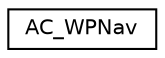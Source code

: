 digraph "Graphical Class Hierarchy"
{
 // INTERACTIVE_SVG=YES
  edge [fontname="Helvetica",fontsize="10",labelfontname="Helvetica",labelfontsize="10"];
  node [fontname="Helvetica",fontsize="10",shape=record];
  rankdir="LR";
  Node1 [label="AC_WPNav",height=0.2,width=0.4,color="black", fillcolor="white", style="filled",URL="$classAC__WPNav.html"];
}
